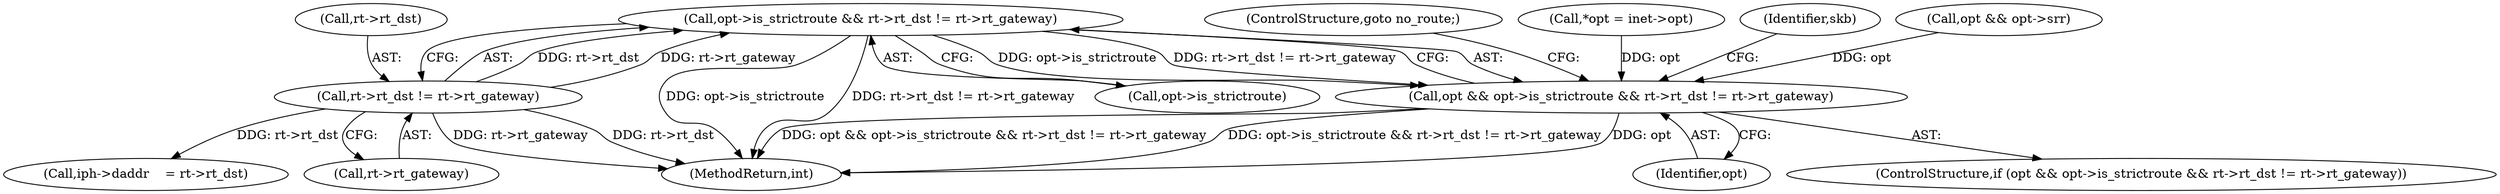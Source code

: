 digraph "1_linux_f6d8bd051c391c1c0458a30b2a7abcd939329259_22@pointer" {
"1000212" [label="(Call,opt->is_strictroute && rt->rt_dst != rt->rt_gateway)"];
"1000216" [label="(Call,rt->rt_dst != rt->rt_gateway)"];
"1000210" [label="(Call,opt && opt->is_strictroute && rt->rt_dst != rt->rt_gateway)"];
"1000217" [label="(Call,rt->rt_dst)"];
"1000211" [label="(Identifier,opt)"];
"1000308" [label="(Call,iph->daddr    = rt->rt_dst)"];
"1000371" [label="(MethodReturn,int)"];
"1000220" [label="(Call,rt->rt_gateway)"];
"1000223" [label="(ControlStructure,goto no_route;)"];
"1000210" [label="(Call,opt && opt->is_strictroute && rt->rt_dst != rt->rt_gateway)"];
"1000216" [label="(Call,rt->rt_dst != rt->rt_gateway)"];
"1000121" [label="(Call,*opt = inet->opt)"];
"1000225" [label="(Identifier,skb)"];
"1000213" [label="(Call,opt->is_strictroute)"];
"1000158" [label="(Call,opt && opt->srr)"];
"1000209" [label="(ControlStructure,if (opt && opt->is_strictroute && rt->rt_dst != rt->rt_gateway))"];
"1000212" [label="(Call,opt->is_strictroute && rt->rt_dst != rt->rt_gateway)"];
"1000212" -> "1000210"  [label="AST: "];
"1000212" -> "1000213"  [label="CFG: "];
"1000212" -> "1000216"  [label="CFG: "];
"1000213" -> "1000212"  [label="AST: "];
"1000216" -> "1000212"  [label="AST: "];
"1000210" -> "1000212"  [label="CFG: "];
"1000212" -> "1000371"  [label="DDG: rt->rt_dst != rt->rt_gateway"];
"1000212" -> "1000371"  [label="DDG: opt->is_strictroute"];
"1000212" -> "1000210"  [label="DDG: opt->is_strictroute"];
"1000212" -> "1000210"  [label="DDG: rt->rt_dst != rt->rt_gateway"];
"1000216" -> "1000212"  [label="DDG: rt->rt_dst"];
"1000216" -> "1000212"  [label="DDG: rt->rt_gateway"];
"1000216" -> "1000220"  [label="CFG: "];
"1000217" -> "1000216"  [label="AST: "];
"1000220" -> "1000216"  [label="AST: "];
"1000216" -> "1000371"  [label="DDG: rt->rt_dst"];
"1000216" -> "1000371"  [label="DDG: rt->rt_gateway"];
"1000216" -> "1000308"  [label="DDG: rt->rt_dst"];
"1000210" -> "1000209"  [label="AST: "];
"1000210" -> "1000211"  [label="CFG: "];
"1000211" -> "1000210"  [label="AST: "];
"1000223" -> "1000210"  [label="CFG: "];
"1000225" -> "1000210"  [label="CFG: "];
"1000210" -> "1000371"  [label="DDG: opt && opt->is_strictroute && rt->rt_dst != rt->rt_gateway"];
"1000210" -> "1000371"  [label="DDG: opt->is_strictroute && rt->rt_dst != rt->rt_gateway"];
"1000210" -> "1000371"  [label="DDG: opt"];
"1000158" -> "1000210"  [label="DDG: opt"];
"1000121" -> "1000210"  [label="DDG: opt"];
}

